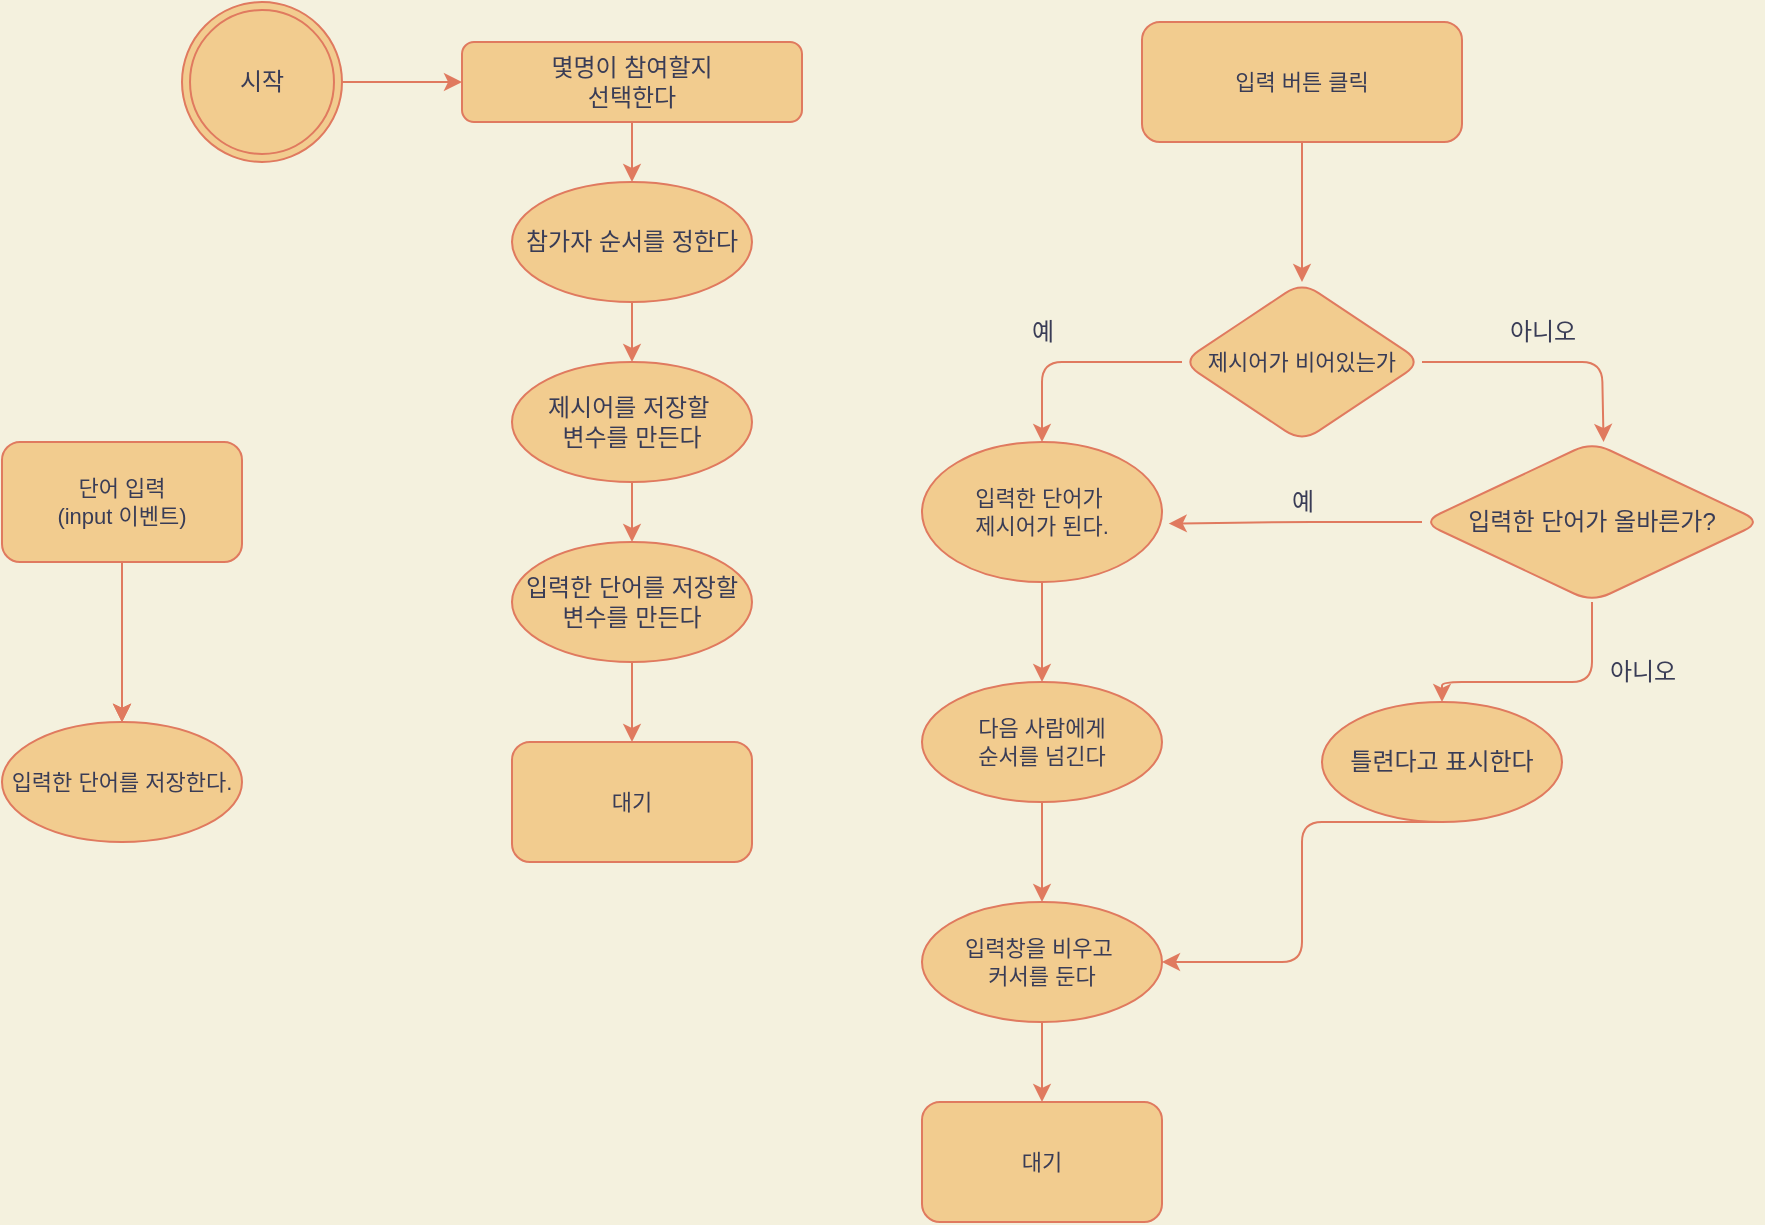<mxfile version="20.5.3" type="github">
  <diagram id="C5RBs43oDa-KdzZeNtuy" name="Page-1">
    <mxGraphModel dx="1185" dy="635" grid="1" gridSize="10" guides="1" tooltips="1" connect="1" arrows="1" fold="1" page="1" pageScale="1" pageWidth="300000" pageHeight="300000" background="#F4F1DE" math="0" shadow="0">
      <root>
        <object label="" id="WIyWlLk6GJQsqaUBKTNV-0">
          <mxCell />
        </object>
        <mxCell id="WIyWlLk6GJQsqaUBKTNV-1" parent="WIyWlLk6GJQsqaUBKTNV-0" />
        <mxCell id="Gtpd2-pzpZS1eoP8T10H-84" value="" style="group;fontColor=#393C56;rounded=1;" vertex="1" connectable="0" parent="WIyWlLk6GJQsqaUBKTNV-1">
          <mxGeometry x="120" y="60" width="310" height="430" as="geometry" />
        </mxCell>
        <mxCell id="Gtpd2-pzpZS1eoP8T10H-27" value="" style="edgeStyle=orthogonalEdgeStyle;rounded=1;orthogonalLoop=1;jettySize=auto;html=1;labelBackgroundColor=#F4F1DE;strokeColor=#E07A5F;fontColor=#393C56;" edge="1" parent="Gtpd2-pzpZS1eoP8T10H-84" source="WIyWlLk6GJQsqaUBKTNV-3">
          <mxGeometry relative="1" as="geometry">
            <mxPoint x="225" y="90" as="targetPoint" />
          </mxGeometry>
        </mxCell>
        <mxCell id="WIyWlLk6GJQsqaUBKTNV-3" value="몇명이 참여할지 &lt;br&gt;선택한다" style="rounded=1;whiteSpace=wrap;html=1;fontSize=12;glass=0;strokeWidth=1;shadow=0;direction=east;fillColor=#F2CC8F;strokeColor=#E07A5F;fontColor=#393C56;" parent="Gtpd2-pzpZS1eoP8T10H-84" vertex="1">
          <mxGeometry x="140" y="20" width="170" height="40" as="geometry" />
        </mxCell>
        <mxCell id="Gtpd2-pzpZS1eoP8T10H-8" style="edgeStyle=orthogonalEdgeStyle;rounded=1;orthogonalLoop=1;jettySize=auto;html=1;exitX=1;exitY=0.5;exitDx=0;exitDy=0;entryX=0;entryY=0.5;entryDx=0;entryDy=0;labelBackgroundColor=#F4F1DE;strokeColor=#E07A5F;fontColor=#393C56;" edge="1" parent="Gtpd2-pzpZS1eoP8T10H-84" source="Gtpd2-pzpZS1eoP8T10H-4" target="WIyWlLk6GJQsqaUBKTNV-3">
          <mxGeometry relative="1" as="geometry" />
        </mxCell>
        <mxCell id="Gtpd2-pzpZS1eoP8T10H-4" value="시작" style="ellipse;shape=doubleEllipse;whiteSpace=wrap;html=1;aspect=fixed;fillColor=#F2CC8F;strokeColor=#E07A5F;fontColor=#393C56;rounded=1;" vertex="1" parent="Gtpd2-pzpZS1eoP8T10H-84">
          <mxGeometry width="80" height="80" as="geometry" />
        </mxCell>
        <mxCell id="Gtpd2-pzpZS1eoP8T10H-29" value="" style="edgeStyle=orthogonalEdgeStyle;rounded=1;orthogonalLoop=1;jettySize=auto;html=1;labelBackgroundColor=#F4F1DE;strokeColor=#E07A5F;fontColor=#393C56;" edge="1" parent="Gtpd2-pzpZS1eoP8T10H-84" source="Gtpd2-pzpZS1eoP8T10H-26">
          <mxGeometry relative="1" as="geometry">
            <mxPoint x="225" y="180" as="targetPoint" />
          </mxGeometry>
        </mxCell>
        <mxCell id="Gtpd2-pzpZS1eoP8T10H-26" value="참가자 순서를 정한다" style="ellipse;whiteSpace=wrap;html=1;rounded=1;glass=0;strokeWidth=1;shadow=0;fillColor=#F2CC8F;strokeColor=#E07A5F;fontColor=#393C56;" vertex="1" parent="Gtpd2-pzpZS1eoP8T10H-84">
          <mxGeometry x="165" y="90" width="120" height="60" as="geometry" />
        </mxCell>
        <mxCell id="Gtpd2-pzpZS1eoP8T10H-39" value="" style="edgeStyle=orthogonalEdgeStyle;rounded=1;jumpSize=1;orthogonalLoop=1;jettySize=auto;html=1;labelBackgroundColor=#F4F1DE;strokeColor=#E07A5F;fontColor=#393C56;" edge="1" parent="Gtpd2-pzpZS1eoP8T10H-84" source="Gtpd2-pzpZS1eoP8T10H-28">
          <mxGeometry relative="1" as="geometry">
            <mxPoint x="225" y="270" as="targetPoint" />
          </mxGeometry>
        </mxCell>
        <mxCell id="Gtpd2-pzpZS1eoP8T10H-28" value="제시어를 저장할&amp;nbsp;&lt;br&gt;변수를 만든다" style="ellipse;whiteSpace=wrap;html=1;rounded=1;glass=0;strokeWidth=1;shadow=0;fillColor=#F2CC8F;strokeColor=#E07A5F;fontColor=#393C56;" vertex="1" parent="Gtpd2-pzpZS1eoP8T10H-84">
          <mxGeometry x="165" y="180" width="120" height="60" as="geometry" />
        </mxCell>
        <mxCell id="Gtpd2-pzpZS1eoP8T10H-67" value="" style="edgeStyle=orthogonalEdgeStyle;shape=connector;rounded=1;jumpSize=1;orthogonalLoop=1;jettySize=auto;html=1;labelBackgroundColor=#F4F1DE;strokeColor=#E07A5F;fontFamily=Helvetica;fontSize=11;fontColor=#393C56;endArrow=classic;spacing=1;" edge="1" parent="Gtpd2-pzpZS1eoP8T10H-84" source="Gtpd2-pzpZS1eoP8T10H-36">
          <mxGeometry relative="1" as="geometry">
            <mxPoint x="225" y="370" as="targetPoint" />
          </mxGeometry>
        </mxCell>
        <mxCell id="Gtpd2-pzpZS1eoP8T10H-36" value="입력한 단어를 저장할&lt;br&gt;변수를 만든다" style="ellipse;whiteSpace=wrap;html=1;rounded=1;glass=0;strokeWidth=1;shadow=0;fillColor=#F2CC8F;strokeColor=#E07A5F;fontColor=#393C56;" vertex="1" parent="Gtpd2-pzpZS1eoP8T10H-84">
          <mxGeometry x="165" y="270" width="120" height="60" as="geometry" />
        </mxCell>
        <mxCell id="Gtpd2-pzpZS1eoP8T10H-81" value="대기" style="rounded=1;whiteSpace=wrap;html=1;fontFamily=Helvetica;fontSize=11;fontColor=#393C56;fillColor=#F2CC8F;strokeColor=#E07A5F;" vertex="1" parent="Gtpd2-pzpZS1eoP8T10H-84">
          <mxGeometry x="165" y="370" width="120" height="60" as="geometry" />
        </mxCell>
        <mxCell id="Gtpd2-pzpZS1eoP8T10H-87" value="" style="edgeStyle=none;shape=connector;rounded=1;jumpSize=1;orthogonalLoop=1;jettySize=auto;html=1;labelBackgroundColor=#F4F1DE;strokeColor=#E07A5F;fontFamily=Helvetica;fontSize=11;fontColor=#393C56;endArrow=classic;" edge="1" parent="WIyWlLk6GJQsqaUBKTNV-1" source="Gtpd2-pzpZS1eoP8T10H-85">
          <mxGeometry relative="1" as="geometry">
            <mxPoint x="90" y="420.0" as="targetPoint" />
          </mxGeometry>
        </mxCell>
        <mxCell id="Gtpd2-pzpZS1eoP8T10H-91" value="" style="edgeStyle=none;shape=connector;rounded=1;jumpSize=1;orthogonalLoop=1;jettySize=auto;html=1;labelBackgroundColor=#F4F1DE;strokeColor=#E07A5F;fontFamily=Helvetica;fontSize=11;fontColor=#393C56;endArrow=classic;" edge="1" parent="WIyWlLk6GJQsqaUBKTNV-1" source="Gtpd2-pzpZS1eoP8T10H-85">
          <mxGeometry relative="1" as="geometry">
            <mxPoint x="90" y="420.0" as="targetPoint" />
          </mxGeometry>
        </mxCell>
        <mxCell id="Gtpd2-pzpZS1eoP8T10H-93" value="" style="edgeStyle=none;shape=connector;rounded=1;jumpSize=1;orthogonalLoop=1;jettySize=auto;html=1;labelBackgroundColor=#F4F1DE;strokeColor=#E07A5F;fontFamily=Helvetica;fontSize=11;fontColor=#393C56;endArrow=classic;" edge="1" parent="WIyWlLk6GJQsqaUBKTNV-1" source="Gtpd2-pzpZS1eoP8T10H-85" target="Gtpd2-pzpZS1eoP8T10H-92">
          <mxGeometry relative="1" as="geometry" />
        </mxCell>
        <mxCell id="Gtpd2-pzpZS1eoP8T10H-85" value="단어 입력&lt;br&gt;(input 이벤트)" style="rounded=1;whiteSpace=wrap;html=1;fontFamily=Helvetica;fontSize=11;fontColor=#393C56;fillColor=#F2CC8F;strokeColor=#E07A5F;" vertex="1" parent="WIyWlLk6GJQsqaUBKTNV-1">
          <mxGeometry x="30" y="280" width="120" height="60" as="geometry" />
        </mxCell>
        <mxCell id="Gtpd2-pzpZS1eoP8T10H-92" value="입력한 단어를 저장한다." style="ellipse;whiteSpace=wrap;html=1;fontSize=11;rounded=1;fillColor=#F2CC8F;strokeColor=#E07A5F;fontColor=#393C56;" vertex="1" parent="WIyWlLk6GJQsqaUBKTNV-1">
          <mxGeometry x="30" y="420" width="120" height="60" as="geometry" />
        </mxCell>
        <mxCell id="Gtpd2-pzpZS1eoP8T10H-98" value="" style="group;fontColor=#393C56;rounded=1;" vertex="1" connectable="0" parent="WIyWlLk6GJQsqaUBKTNV-1">
          <mxGeometry x="600" y="70" width="170" height="230" as="geometry" />
        </mxCell>
        <mxCell id="Gtpd2-pzpZS1eoP8T10H-94" value="입력 버튼 클릭" style="rounded=1;whiteSpace=wrap;html=1;fontFamily=Helvetica;fontSize=11;fontColor=#393C56;fillColor=#F2CC8F;strokeColor=#E07A5F;" vertex="1" parent="Gtpd2-pzpZS1eoP8T10H-98">
          <mxGeometry width="160" height="60" as="geometry" />
        </mxCell>
        <mxCell id="Gtpd2-pzpZS1eoP8T10H-97" value="" style="group;fontColor=#393C56;rounded=1;" vertex="1" connectable="0" parent="Gtpd2-pzpZS1eoP8T10H-98">
          <mxGeometry x="20" y="130" width="120" height="80" as="geometry" />
        </mxCell>
        <mxCell id="Gtpd2-pzpZS1eoP8T10H-95" value="제시어가 비어있는가" style="rhombus;whiteSpace=wrap;html=1;fontSize=11;rounded=1;fillColor=#F2CC8F;strokeColor=#E07A5F;fontColor=#393C56;" vertex="1" parent="Gtpd2-pzpZS1eoP8T10H-97">
          <mxGeometry width="120" height="80" as="geometry" />
        </mxCell>
        <mxCell id="Gtpd2-pzpZS1eoP8T10H-96" value="" style="edgeStyle=none;shape=connector;rounded=1;jumpSize=1;orthogonalLoop=1;jettySize=auto;html=1;labelBackgroundColor=#F4F1DE;strokeColor=#E07A5F;fontFamily=Helvetica;fontSize=11;fontColor=#393C56;endArrow=classic;" edge="1" parent="Gtpd2-pzpZS1eoP8T10H-98" source="Gtpd2-pzpZS1eoP8T10H-94" target="Gtpd2-pzpZS1eoP8T10H-95">
          <mxGeometry relative="1" as="geometry" />
        </mxCell>
        <mxCell id="Gtpd2-pzpZS1eoP8T10H-148" value="" style="edgeStyle=orthogonalEdgeStyle;rounded=1;orthogonalLoop=1;jettySize=auto;html=1;strokeColor=#E07A5F;fontColor=#393C56;fillColor=#F2CC8F;" edge="1" parent="WIyWlLk6GJQsqaUBKTNV-1" source="Gtpd2-pzpZS1eoP8T10H-125" target="Gtpd2-pzpZS1eoP8T10H-147">
          <mxGeometry relative="1" as="geometry" />
        </mxCell>
        <mxCell id="Gtpd2-pzpZS1eoP8T10H-125" value="입력한 단어가&amp;nbsp;&lt;br&gt;제시어가 된다." style="ellipse;whiteSpace=wrap;html=1;fontSize=11;rounded=1;fillColor=#F2CC8F;strokeColor=#E07A5F;fontColor=#393C56;" vertex="1" parent="WIyWlLk6GJQsqaUBKTNV-1">
          <mxGeometry x="490" y="280" width="120" height="70" as="geometry" />
        </mxCell>
        <mxCell id="Gtpd2-pzpZS1eoP8T10H-126" value="" style="edgeStyle=none;shape=connector;jumpSize=1;orthogonalLoop=1;jettySize=auto;html=1;labelBackgroundColor=#F4F1DE;strokeColor=#E07A5F;fontFamily=Helvetica;fontSize=11;fontColor=#393C56;endArrow=classic;rounded=1;" edge="1" parent="WIyWlLk6GJQsqaUBKTNV-1" source="Gtpd2-pzpZS1eoP8T10H-95" target="Gtpd2-pzpZS1eoP8T10H-125">
          <mxGeometry relative="1" as="geometry">
            <Array as="points">
              <mxPoint x="550" y="240" />
            </Array>
          </mxGeometry>
        </mxCell>
        <mxCell id="Gtpd2-pzpZS1eoP8T10H-128" value="" style="edgeStyle=none;shape=connector;rounded=1;jumpSize=1;orthogonalLoop=1;jettySize=auto;html=1;labelBackgroundColor=#F4F1DE;strokeColor=#E07A5F;fontFamily=Helvetica;fontSize=11;fontColor=#393C56;endArrow=classic;entryX=0.534;entryY=0;entryDx=0;entryDy=0;entryPerimeter=0;" edge="1" parent="WIyWlLk6GJQsqaUBKTNV-1" source="Gtpd2-pzpZS1eoP8T10H-95" target="Gtpd2-pzpZS1eoP8T10H-139">
          <mxGeometry relative="1" as="geometry">
            <mxPoint x="830" y="270" as="targetPoint" />
            <Array as="points">
              <mxPoint x="830" y="240" />
            </Array>
          </mxGeometry>
        </mxCell>
        <mxCell id="Gtpd2-pzpZS1eoP8T10H-137" value="아니오" style="text;html=1;align=center;verticalAlign=middle;resizable=0;points=[];autosize=1;strokeColor=none;fillColor=none;fontColor=#393C56;" vertex="1" parent="WIyWlLk6GJQsqaUBKTNV-1">
          <mxGeometry x="770" y="210" width="60" height="30" as="geometry" />
        </mxCell>
        <mxCell id="Gtpd2-pzpZS1eoP8T10H-136" value="예" style="text;html=1;align=center;verticalAlign=middle;resizable=0;points=[];autosize=1;strokeColor=none;fillColor=none;fontColor=#393C56;" vertex="1" parent="WIyWlLk6GJQsqaUBKTNV-1">
          <mxGeometry x="530" y="210" width="40" height="30" as="geometry" />
        </mxCell>
        <mxCell id="Gtpd2-pzpZS1eoP8T10H-141" value="" style="edgeStyle=orthogonalEdgeStyle;rounded=1;orthogonalLoop=1;jettySize=auto;html=1;strokeColor=#E07A5F;fontColor=#393C56;fillColor=#F2CC8F;entryX=1.028;entryY=0.583;entryDx=0;entryDy=0;entryPerimeter=0;" edge="1" parent="WIyWlLk6GJQsqaUBKTNV-1" source="Gtpd2-pzpZS1eoP8T10H-139" target="Gtpd2-pzpZS1eoP8T10H-125">
          <mxGeometry relative="1" as="geometry">
            <mxPoint x="620" y="320" as="targetPoint" />
          </mxGeometry>
        </mxCell>
        <mxCell id="Gtpd2-pzpZS1eoP8T10H-145" value="" style="edgeStyle=orthogonalEdgeStyle;rounded=1;orthogonalLoop=1;jettySize=auto;html=1;strokeColor=#E07A5F;fontColor=#393C56;fillColor=#F2CC8F;" edge="1" parent="WIyWlLk6GJQsqaUBKTNV-1" source="Gtpd2-pzpZS1eoP8T10H-139" target="Gtpd2-pzpZS1eoP8T10H-144">
          <mxGeometry relative="1" as="geometry">
            <Array as="points">
              <mxPoint x="825" y="400" />
            </Array>
          </mxGeometry>
        </mxCell>
        <mxCell id="Gtpd2-pzpZS1eoP8T10H-139" value="입력한 단어가 올바른가?" style="rhombus;whiteSpace=wrap;html=1;rounded=1;strokeColor=#E07A5F;fontColor=#393C56;fillColor=#F2CC8F;" vertex="1" parent="WIyWlLk6GJQsqaUBKTNV-1">
          <mxGeometry x="740" y="280" width="170" height="80" as="geometry" />
        </mxCell>
        <mxCell id="Gtpd2-pzpZS1eoP8T10H-142" value="예" style="text;html=1;align=center;verticalAlign=middle;resizable=0;points=[];autosize=1;strokeColor=none;fillColor=none;fontColor=#393C56;" vertex="1" parent="WIyWlLk6GJQsqaUBKTNV-1">
          <mxGeometry x="660" y="295" width="40" height="30" as="geometry" />
        </mxCell>
        <mxCell id="Gtpd2-pzpZS1eoP8T10H-155" style="edgeStyle=elbowEdgeStyle;rounded=1;orthogonalLoop=1;jettySize=auto;html=1;exitX=0.5;exitY=1;exitDx=0;exitDy=0;entryX=1;entryY=0.5;entryDx=0;entryDy=0;strokeColor=#E07A5F;fontColor=#393C56;fillColor=#F2CC8F;" edge="1" parent="WIyWlLk6GJQsqaUBKTNV-1" source="Gtpd2-pzpZS1eoP8T10H-144" target="Gtpd2-pzpZS1eoP8T10H-151">
          <mxGeometry relative="1" as="geometry" />
        </mxCell>
        <mxCell id="Gtpd2-pzpZS1eoP8T10H-144" value="틀련다고 표시한다" style="ellipse;whiteSpace=wrap;html=1;fillColor=#F2CC8F;strokeColor=#E07A5F;fontColor=#393C56;rounded=1;" vertex="1" parent="WIyWlLk6GJQsqaUBKTNV-1">
          <mxGeometry x="690" y="410" width="120" height="60" as="geometry" />
        </mxCell>
        <mxCell id="Gtpd2-pzpZS1eoP8T10H-146" value="아니오" style="text;html=1;align=center;verticalAlign=middle;resizable=0;points=[];autosize=1;strokeColor=none;fillColor=none;fontColor=#393C56;" vertex="1" parent="WIyWlLk6GJQsqaUBKTNV-1">
          <mxGeometry x="820" y="380" width="60" height="30" as="geometry" />
        </mxCell>
        <mxCell id="Gtpd2-pzpZS1eoP8T10H-152" value="" style="edgeStyle=orthogonalEdgeStyle;rounded=1;orthogonalLoop=1;jettySize=auto;html=1;strokeColor=#E07A5F;fontColor=#393C56;fillColor=#F2CC8F;" edge="1" parent="WIyWlLk6GJQsqaUBKTNV-1" source="Gtpd2-pzpZS1eoP8T10H-147" target="Gtpd2-pzpZS1eoP8T10H-151">
          <mxGeometry relative="1" as="geometry" />
        </mxCell>
        <mxCell id="Gtpd2-pzpZS1eoP8T10H-147" value="다음 사람에게 &lt;br&gt;순서를 넘긴다" style="ellipse;whiteSpace=wrap;html=1;fontSize=11;fillColor=#F2CC8F;strokeColor=#E07A5F;fontColor=#393C56;rounded=1;" vertex="1" parent="WIyWlLk6GJQsqaUBKTNV-1">
          <mxGeometry x="490" y="400" width="120" height="60" as="geometry" />
        </mxCell>
        <mxCell id="Gtpd2-pzpZS1eoP8T10H-160" value="" style="edgeStyle=elbowEdgeStyle;rounded=1;orthogonalLoop=1;jettySize=auto;html=1;strokeColor=#E07A5F;fontColor=#393C56;fillColor=#F2CC8F;" edge="1" parent="WIyWlLk6GJQsqaUBKTNV-1" source="Gtpd2-pzpZS1eoP8T10H-151" target="Gtpd2-pzpZS1eoP8T10H-159">
          <mxGeometry relative="1" as="geometry" />
        </mxCell>
        <mxCell id="Gtpd2-pzpZS1eoP8T10H-151" value="입력창을 비우고&amp;nbsp;&lt;br&gt;커서를 둔다" style="ellipse;whiteSpace=wrap;html=1;fontSize=11;fillColor=#F2CC8F;strokeColor=#E07A5F;fontColor=#393C56;rounded=1;" vertex="1" parent="WIyWlLk6GJQsqaUBKTNV-1">
          <mxGeometry x="490" y="510" width="120" height="60" as="geometry" />
        </mxCell>
        <mxCell id="Gtpd2-pzpZS1eoP8T10H-159" value="대기" style="rounded=1;whiteSpace=wrap;html=1;fontSize=11;fillColor=#F2CC8F;strokeColor=#E07A5F;fontColor=#393C56;" vertex="1" parent="WIyWlLk6GJQsqaUBKTNV-1">
          <mxGeometry x="490" y="610" width="120" height="60" as="geometry" />
        </mxCell>
      </root>
    </mxGraphModel>
  </diagram>
</mxfile>
